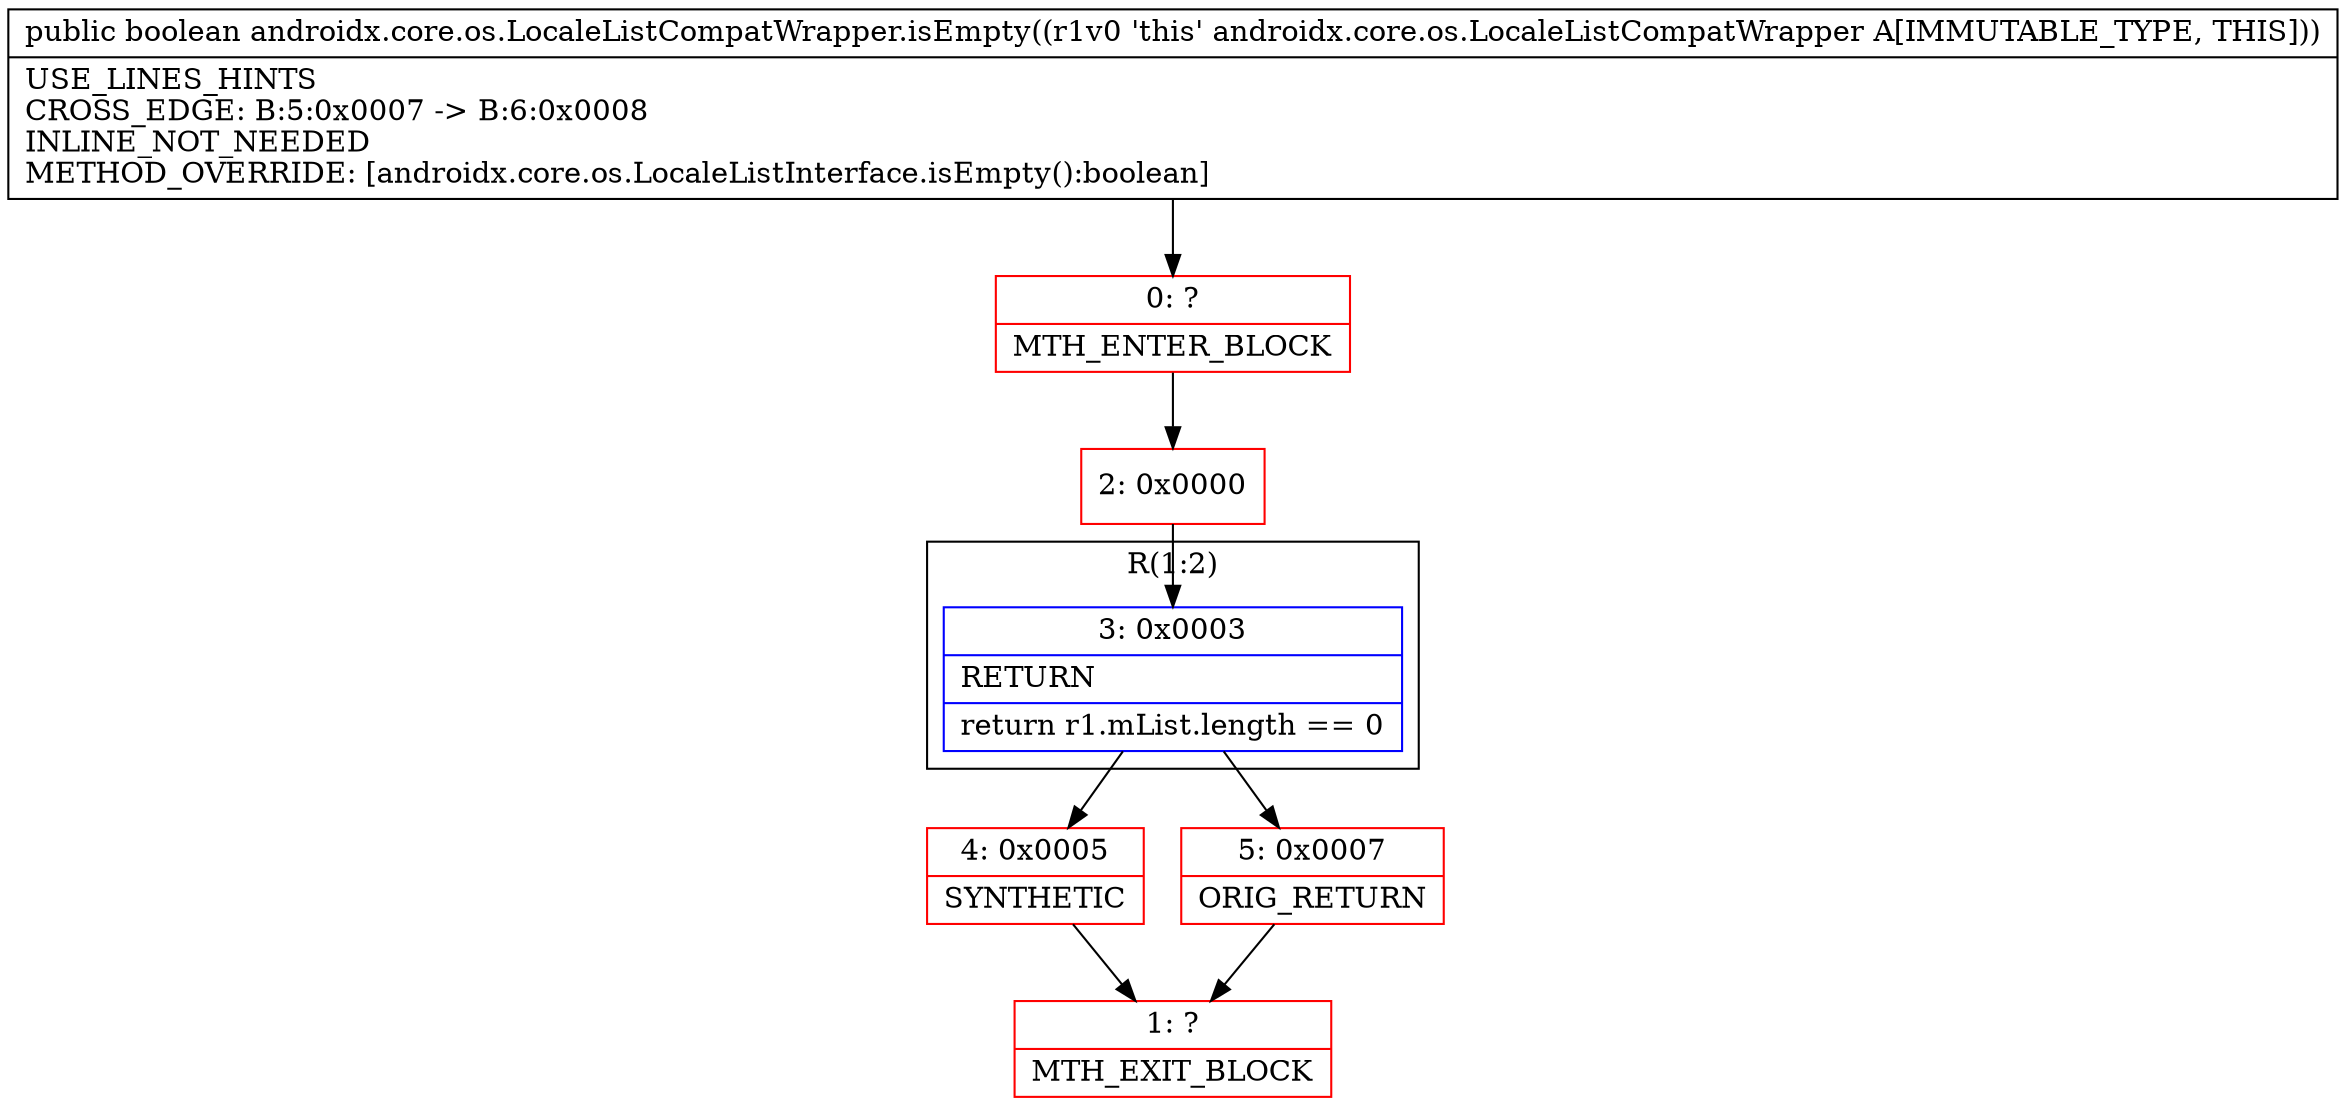 digraph "CFG forandroidx.core.os.LocaleListCompatWrapper.isEmpty()Z" {
subgraph cluster_Region_781059218 {
label = "R(1:2)";
node [shape=record,color=blue];
Node_3 [shape=record,label="{3\:\ 0x0003|RETURN\l|return r1.mList.length == 0\l}"];
}
Node_0 [shape=record,color=red,label="{0\:\ ?|MTH_ENTER_BLOCK\l}"];
Node_2 [shape=record,color=red,label="{2\:\ 0x0000}"];
Node_4 [shape=record,color=red,label="{4\:\ 0x0005|SYNTHETIC\l}"];
Node_1 [shape=record,color=red,label="{1\:\ ?|MTH_EXIT_BLOCK\l}"];
Node_5 [shape=record,color=red,label="{5\:\ 0x0007|ORIG_RETURN\l}"];
MethodNode[shape=record,label="{public boolean androidx.core.os.LocaleListCompatWrapper.isEmpty((r1v0 'this' androidx.core.os.LocaleListCompatWrapper A[IMMUTABLE_TYPE, THIS]))  | USE_LINES_HINTS\lCROSS_EDGE: B:5:0x0007 \-\> B:6:0x0008\lINLINE_NOT_NEEDED\lMETHOD_OVERRIDE: [androidx.core.os.LocaleListInterface.isEmpty():boolean]\l}"];
MethodNode -> Node_0;Node_3 -> Node_4;
Node_3 -> Node_5;
Node_0 -> Node_2;
Node_2 -> Node_3;
Node_4 -> Node_1;
Node_5 -> Node_1;
}

